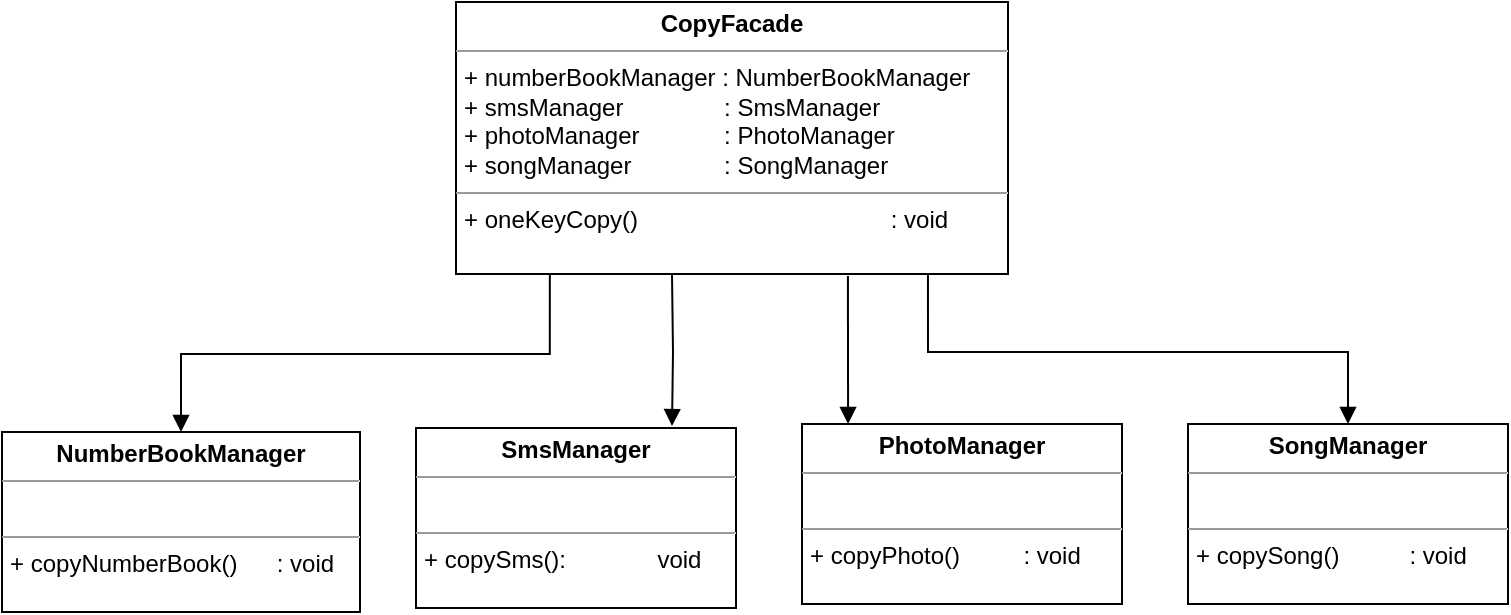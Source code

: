 <mxfile version="19.0.3" type="device"><diagram id="C5RBs43oDa-KdzZeNtuy" name="Page-1"><mxGraphModel dx="909" dy="672" grid="0" gridSize="10" guides="1" tooltips="1" connect="1" arrows="1" fold="1" page="0" pageScale="1" pageWidth="827" pageHeight="1169" math="0" shadow="0"><root><mxCell id="WIyWlLk6GJQsqaUBKTNV-0"/><mxCell id="WIyWlLk6GJQsqaUBKTNV-1" parent="WIyWlLk6GJQsqaUBKTNV-0"/><mxCell id="dOeoBMfvvss9cJkrU0We-0" value="&lt;p style=&quot;margin:0px;margin-top:4px;text-align:center;&quot;&gt;&lt;b&gt;CopyFacade&lt;/b&gt;&lt;/p&gt;&lt;hr size=&quot;1&quot;&gt;&lt;p style=&quot;margin:0px;margin-left:4px;&quot;&gt;+ numberBookManager : NumberBookManager&lt;/p&gt;&lt;p style=&quot;margin:0px;margin-left:4px;&quot;&gt;+ smsManager&lt;span style=&quot;white-space: pre;&quot;&gt;&#9;&amp;nbsp;&lt;/span&gt;&amp;nbsp; &amp;nbsp; &amp;nbsp; :&amp;nbsp;SmsManager&lt;/p&gt;&lt;p style=&quot;margin:0px;margin-left:4px;&quot;&gt;+ photoManager&lt;span style=&quot;white-space: pre;&quot;&gt;&#9;&lt;/span&gt;&amp;nbsp; &amp;nbsp; &amp;nbsp; &amp;nbsp;:&amp;nbsp;PhotoManager&lt;/p&gt;&lt;p style=&quot;margin:0px;margin-left:4px;&quot;&gt;+ songManager&lt;span style=&quot;white-space: pre;&quot;&gt;&#9;&lt;/span&gt;&amp;nbsp; &amp;nbsp; &amp;nbsp; &amp;nbsp;:&amp;nbsp;SongManager&lt;/p&gt;&lt;hr size=&quot;1&quot;&gt;&lt;p style=&quot;margin:0px;margin-left:4px;&quot;&gt;+ oneKeyCopy()&lt;span style=&quot;white-space: pre;&quot;&gt;&#9;&lt;/span&gt;&lt;span style=&quot;white-space: pre;&quot;&gt;&#9;&lt;/span&gt;&lt;span style=&quot;white-space: pre;&quot;&gt;&#9;&lt;span style=&quot;white-space: pre;&quot;&gt;&#9;&lt;/span&gt;&lt;span style=&quot;white-space: pre;&quot;&gt;&#9;&lt;/span&gt;&lt;/span&gt;: void&lt;/p&gt;" style="verticalAlign=top;align=left;overflow=fill;fontSize=12;fontFamily=Helvetica;html=1;" vertex="1" parent="WIyWlLk6GJQsqaUBKTNV-1"><mxGeometry x="360" y="120" width="276" height="136" as="geometry"/></mxCell><mxCell id="dOeoBMfvvss9cJkrU0We-1" value="&lt;p style=&quot;margin:0px;margin-top:4px;text-align:center;&quot;&gt;&lt;b&gt;NumberBookManager&lt;/b&gt;&lt;/p&gt;&lt;hr size=&quot;1&quot;&gt;&lt;p style=&quot;margin:0px;margin-left:4px;&quot;&gt;&amp;nbsp;&lt;/p&gt;&lt;hr size=&quot;1&quot;&gt;&lt;p style=&quot;margin:0px;margin-left:4px;&quot;&gt;+ copyNumberBook()&lt;span style=&quot;white-space: pre;&quot;&gt;&#9;&lt;/span&gt;: void&lt;/p&gt;" style="verticalAlign=top;align=left;overflow=fill;fontSize=12;fontFamily=Helvetica;html=1;" vertex="1" parent="WIyWlLk6GJQsqaUBKTNV-1"><mxGeometry x="133" y="335" width="179" height="90" as="geometry"/></mxCell><mxCell id="dOeoBMfvvss9cJkrU0We-2" value="&lt;p style=&quot;margin:0px;margin-top:4px;text-align:center;&quot;&gt;&lt;b&gt;SmsManager&lt;/b&gt;&lt;/p&gt;&lt;hr size=&quot;1&quot;&gt;&lt;p style=&quot;margin:0px;margin-left:4px;&quot;&gt;&amp;nbsp;&lt;/p&gt;&lt;hr size=&quot;1&quot;&gt;&lt;p style=&quot;margin:0px;margin-left:4px;&quot;&gt;+ copySms(): &lt;span style=&quot;white-space: pre;&quot;&gt;&#9;&lt;/span&gt;&lt;span style=&quot;white-space: pre;&quot;&gt;&#9;&lt;/span&gt;&amp;nbsp; &amp;nbsp;void&lt;/p&gt;" style="verticalAlign=top;align=left;overflow=fill;fontSize=12;fontFamily=Helvetica;html=1;" vertex="1" parent="WIyWlLk6GJQsqaUBKTNV-1"><mxGeometry x="340" y="333" width="160" height="90" as="geometry"/></mxCell><mxCell id="dOeoBMfvvss9cJkrU0We-3" value="&lt;p style=&quot;margin:0px;margin-top:4px;text-align:center;&quot;&gt;&lt;b&gt;PhotoManager&lt;/b&gt;&lt;/p&gt;&lt;hr size=&quot;1&quot;&gt;&lt;p style=&quot;margin:0px;margin-left:4px;&quot;&gt;&amp;nbsp;&lt;/p&gt;&lt;hr size=&quot;1&quot;&gt;&lt;p style=&quot;margin:0px;margin-left:4px;&quot;&gt;+ copyPhoto()&lt;span style=&quot;white-space: pre;&quot;&gt;&#9;&lt;/span&gt;&lt;span style=&quot;white-space: pre;&quot;&gt;&#9;&lt;/span&gt;: void&lt;/p&gt;" style="verticalAlign=top;align=left;overflow=fill;fontSize=12;fontFamily=Helvetica;html=1;" vertex="1" parent="WIyWlLk6GJQsqaUBKTNV-1"><mxGeometry x="533" y="331" width="160" height="90" as="geometry"/></mxCell><mxCell id="dOeoBMfvvss9cJkrU0We-4" value="&lt;p style=&quot;margin:0px;margin-top:4px;text-align:center;&quot;&gt;&lt;b&gt;SongManager&lt;/b&gt;&lt;/p&gt;&lt;hr size=&quot;1&quot;&gt;&lt;p style=&quot;margin:0px;margin-left:4px;&quot;&gt;&amp;nbsp;&lt;/p&gt;&lt;hr size=&quot;1&quot;&gt;&lt;p style=&quot;margin:0px;margin-left:4px;&quot;&gt;+ copySong()&lt;span style=&quot;white-space: pre;&quot;&gt;&#9;&lt;/span&gt;&lt;span style=&quot;white-space: pre;&quot;&gt;&#9;&lt;/span&gt;: void&lt;/p&gt;" style="verticalAlign=top;align=left;overflow=fill;fontSize=12;fontFamily=Helvetica;html=1;" vertex="1" parent="WIyWlLk6GJQsqaUBKTNV-1"><mxGeometry x="726" y="331" width="160" height="90" as="geometry"/></mxCell><mxCell id="dOeoBMfvvss9cJkrU0We-5" value="" style="endArrow=block;endFill=1;html=1;edgeStyle=orthogonalEdgeStyle;align=left;verticalAlign=top;rounded=0;exitX=0.17;exitY=1;exitDx=0;exitDy=0;entryX=0.5;entryY=0;entryDx=0;entryDy=0;exitPerimeter=0;" edge="1" parent="WIyWlLk6GJQsqaUBKTNV-1" source="dOeoBMfvvss9cJkrU0We-0" target="dOeoBMfvvss9cJkrU0We-1"><mxGeometry x="-1" relative="1" as="geometry"><mxPoint x="206" y="506" as="sourcePoint"/><mxPoint x="366" y="506" as="targetPoint"/><Array as="points"><mxPoint x="407" y="296"/><mxPoint x="223" y="296"/></Array></mxGeometry></mxCell><mxCell id="dOeoBMfvvss9cJkrU0We-7" value="" style="endArrow=block;endFill=1;html=1;edgeStyle=orthogonalEdgeStyle;align=left;verticalAlign=top;rounded=0;entryX=0.8;entryY=-0.011;entryDx=0;entryDy=0;entryPerimeter=0;" edge="1" parent="WIyWlLk6GJQsqaUBKTNV-1" target="dOeoBMfvvss9cJkrU0We-2"><mxGeometry x="-1" relative="1" as="geometry"><mxPoint x="468" y="256" as="sourcePoint"/><mxPoint x="563" y="486" as="targetPoint"/></mxGeometry></mxCell><mxCell id="dOeoBMfvvss9cJkrU0We-9" value="" style="endArrow=block;endFill=1;html=1;edgeStyle=orthogonalEdgeStyle;align=left;verticalAlign=top;rounded=0;exitX=0.71;exitY=1.007;exitDx=0;exitDy=0;exitPerimeter=0;entryX=0.144;entryY=0;entryDx=0;entryDy=0;entryPerimeter=0;" edge="1" parent="WIyWlLk6GJQsqaUBKTNV-1" source="dOeoBMfvvss9cJkrU0We-0" target="dOeoBMfvvss9cJkrU0We-3"><mxGeometry x="-1" relative="1" as="geometry"><mxPoint x="580" y="276" as="sourcePoint"/><mxPoint x="740" y="276" as="targetPoint"/></mxGeometry></mxCell><mxCell id="dOeoBMfvvss9cJkrU0We-11" value="" style="endArrow=block;endFill=1;html=1;edgeStyle=orthogonalEdgeStyle;align=left;verticalAlign=top;rounded=0;exitX=0.855;exitY=1;exitDx=0;exitDy=0;exitPerimeter=0;" edge="1" parent="WIyWlLk6GJQsqaUBKTNV-1" source="dOeoBMfvvss9cJkrU0We-0" target="dOeoBMfvvss9cJkrU0We-4"><mxGeometry x="-1" relative="1" as="geometry"><mxPoint x="746" y="244" as="sourcePoint"/><mxPoint x="906" y="244" as="targetPoint"/><Array as="points"><mxPoint x="596" y="295"/><mxPoint x="806" y="295"/></Array></mxGeometry></mxCell></root></mxGraphModel></diagram></mxfile>